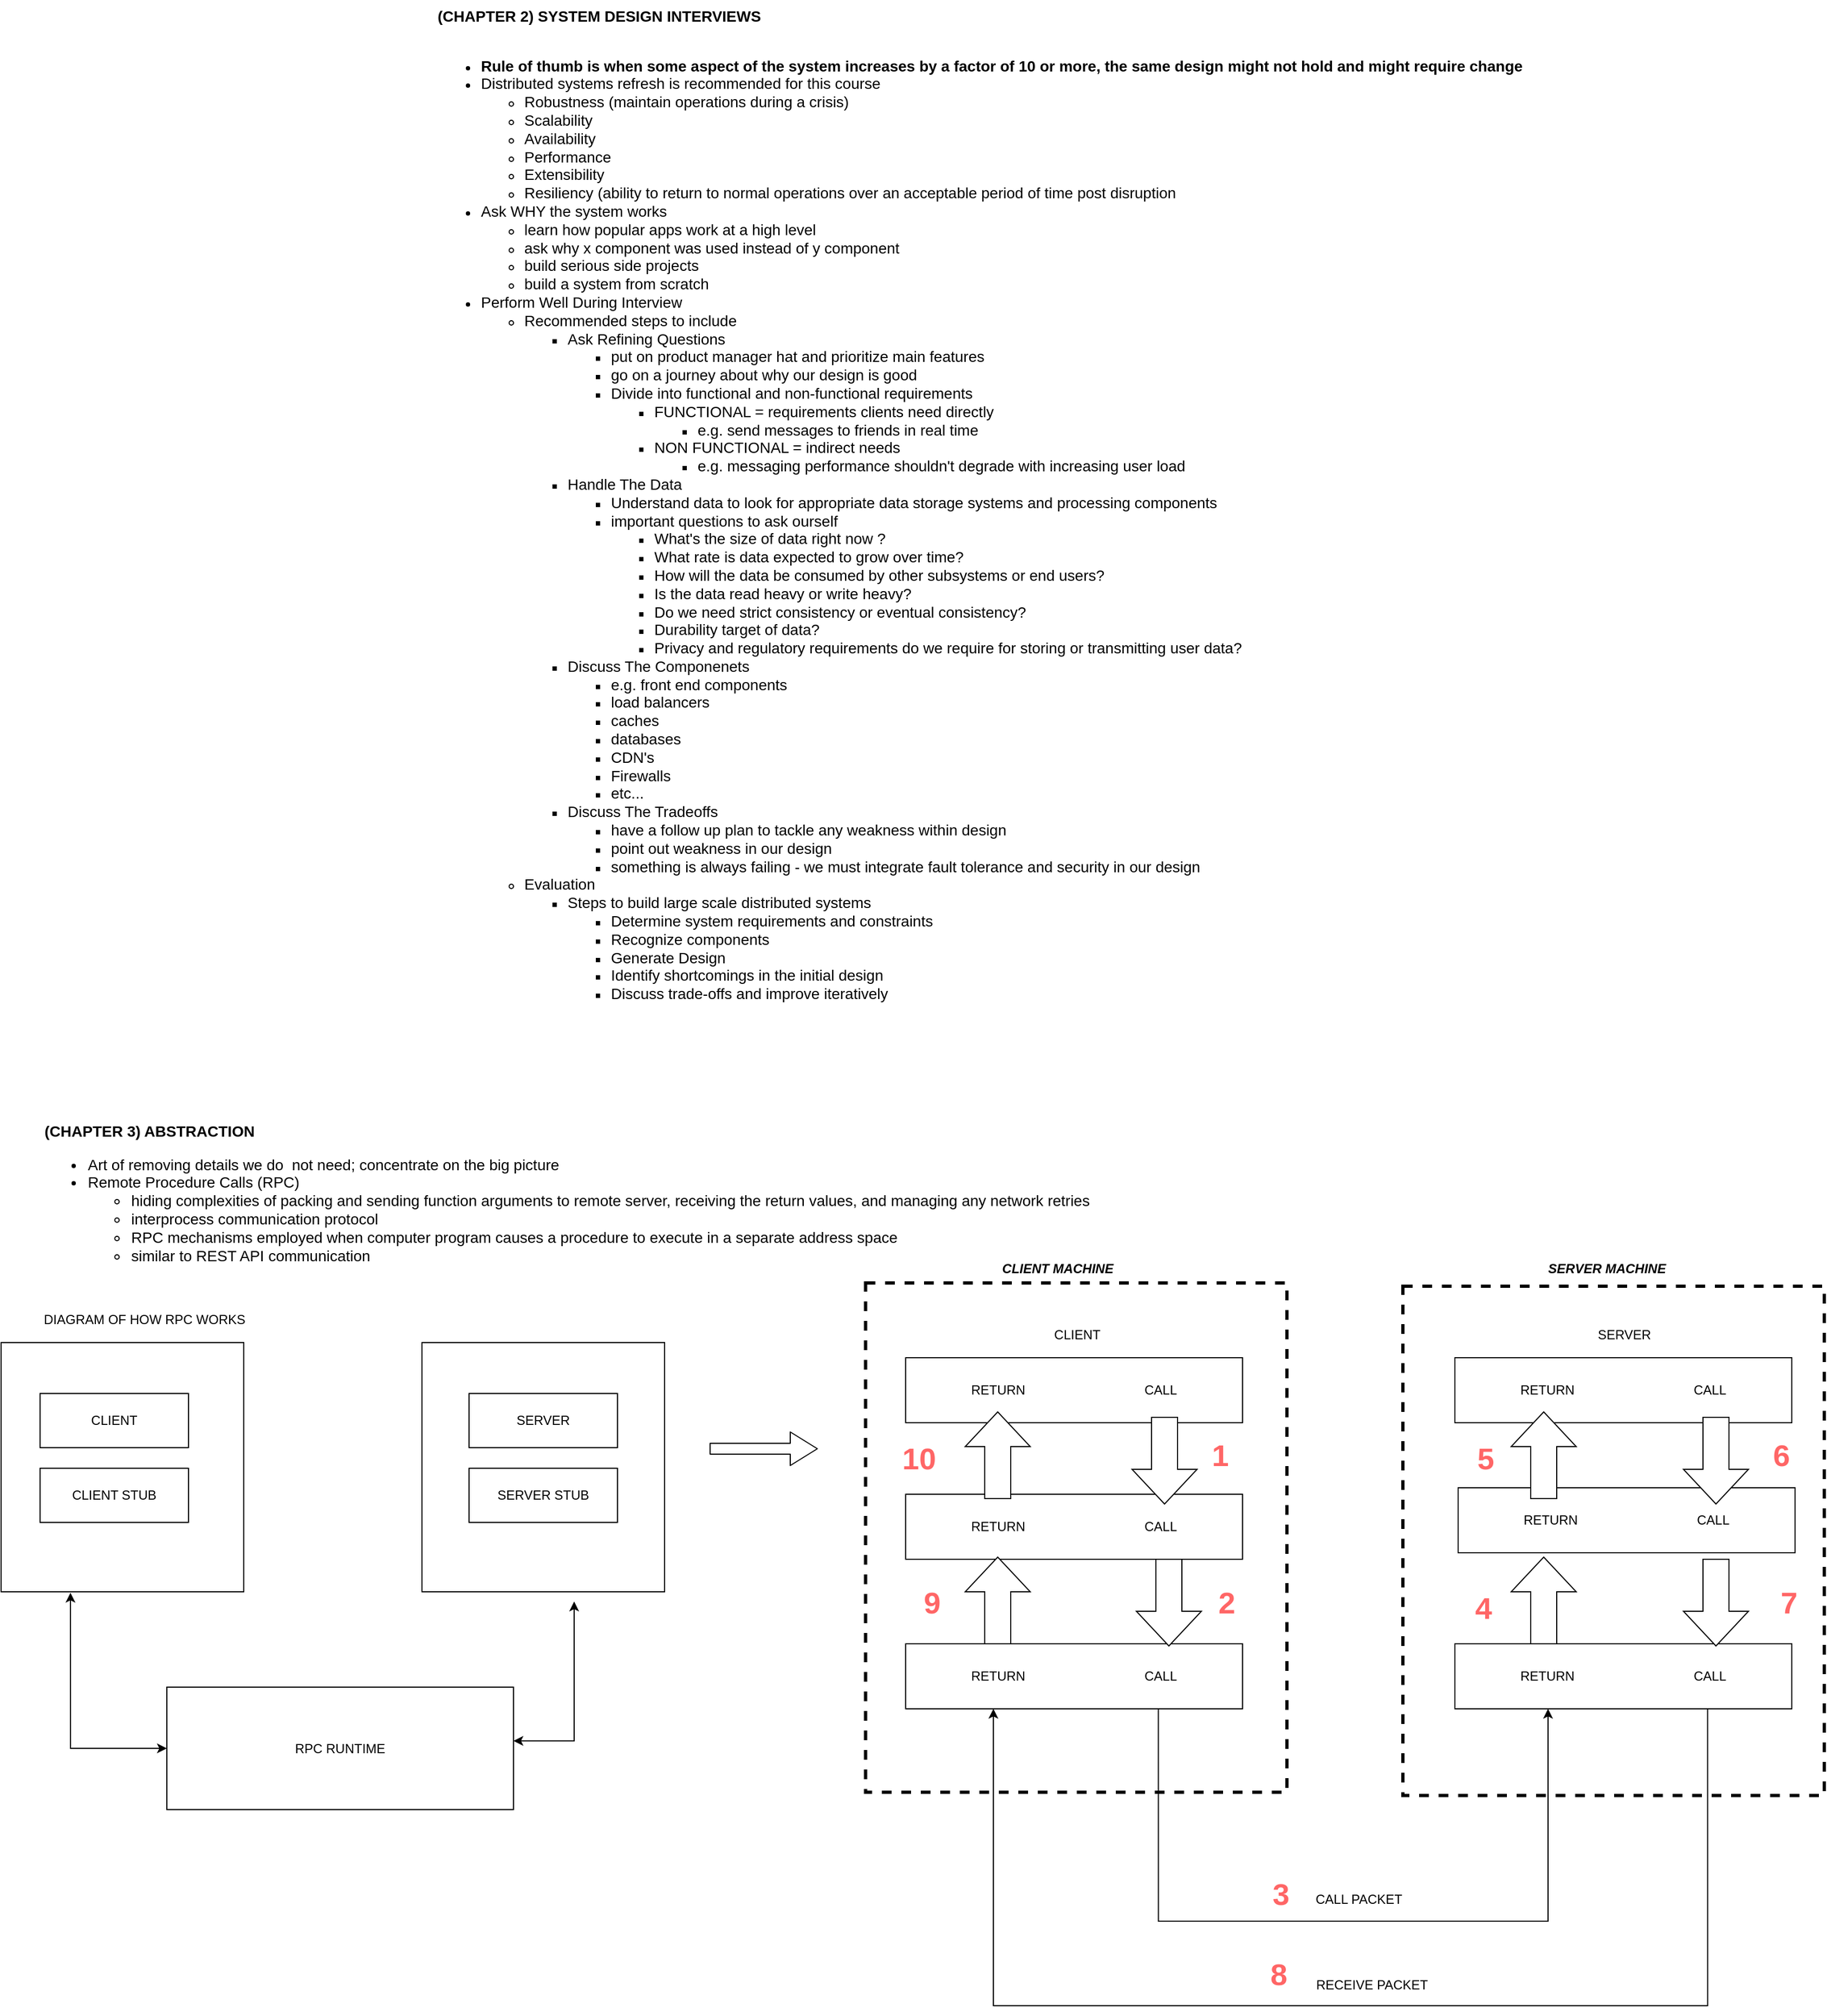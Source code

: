 <mxfile version="24.4.6" type="device">
  <diagram name="Page-1" id="mqSlGxhzuqs3_dw6EDk-">
    <mxGraphModel dx="3108" dy="2749" grid="0" gridSize="10" guides="1" tooltips="1" connect="1" arrows="1" fold="1" page="1" pageScale="1" pageWidth="850" pageHeight="1100" math="0" shadow="0">
      <root>
        <mxCell id="0" />
        <mxCell id="1" parent="0" />
        <mxCell id="9GiX7k3YX_MBMq_r-eMD-21" value="" style="whiteSpace=wrap;html=1;dashed=1;strokeWidth=3;" vertex="1" parent="1">
          <mxGeometry x="900" y="730" width="389" height="470" as="geometry" />
        </mxCell>
        <mxCell id="9GiX7k3YX_MBMq_r-eMD-20" value="" style="whiteSpace=wrap;html=1;dashed=1;strokeWidth=3;" vertex="1" parent="1">
          <mxGeometry x="404" y="727" width="389" height="470" as="geometry" />
        </mxCell>
        <mxCell id="9GiX7k3YX_MBMq_r-eMD-9" value="" style="whiteSpace=wrap;html=1;" vertex="1" parent="1">
          <mxGeometry x="-5.5" y="782" width="224" height="230" as="geometry" />
        </mxCell>
        <mxCell id="9GiX7k3YX_MBMq_r-eMD-8" value="" style="whiteSpace=wrap;html=1;" vertex="1" parent="1">
          <mxGeometry x="-394" y="782" width="224" height="230" as="geometry" />
        </mxCell>
        <mxCell id="sw1e_gQs27e_M16vDIyy-1" value="&lt;span style=&quot;font-size: 14px;&quot;&gt;&lt;b&gt;(CHAPTER 2) SYSTEM DESIGN INTERVIEWS&amp;nbsp;&lt;/b&gt;&lt;/span&gt;&lt;div&gt;&lt;span style=&quot;font-size: 14px;&quot;&gt;&lt;b&gt;&lt;br&gt;&lt;/b&gt;&lt;/span&gt;&lt;/div&gt;&lt;div&gt;&lt;ul&gt;&lt;li&gt;&lt;span style=&quot;font-size: 14px;&quot;&gt;&lt;b&gt;Rule of thumb is when some aspect of the system increases by a factor of 10 or more, the same design might not hold and might require change&amp;nbsp;&lt;/b&gt;&lt;/span&gt;&lt;/li&gt;&lt;li&gt;&lt;span style=&quot;font-size: 14px;&quot;&gt;Distributed systems refresh is recommended for this course&amp;nbsp;&lt;/span&gt;&lt;/li&gt;&lt;ul&gt;&lt;li&gt;&lt;span style=&quot;font-size: 14px;&quot;&gt;Robustness (maintain operations during a crisis)&lt;/span&gt;&lt;/li&gt;&lt;li&gt;&lt;span style=&quot;font-size: 14px;&quot;&gt;Scalability&lt;/span&gt;&lt;/li&gt;&lt;li&gt;&lt;span style=&quot;font-size: 14px;&quot;&gt;Availability&lt;/span&gt;&lt;/li&gt;&lt;li&gt;&lt;span style=&quot;font-size: 14px;&quot;&gt;Performance&amp;nbsp;&lt;/span&gt;&lt;/li&gt;&lt;li&gt;&lt;span style=&quot;font-size: 14px;&quot;&gt;Extensibility&lt;/span&gt;&lt;/li&gt;&lt;li&gt;&lt;span style=&quot;font-size: 14px;&quot;&gt;Resiliency (ability to return to normal operations over an acceptable period of time post disruption&lt;/span&gt;&lt;/li&gt;&lt;/ul&gt;&lt;li&gt;&lt;span style=&quot;font-size: 14px;&quot;&gt;Ask WHY the system works&amp;nbsp;&lt;/span&gt;&lt;/li&gt;&lt;ul&gt;&lt;li&gt;&lt;span style=&quot;font-size: 14px;&quot;&gt;learn how popular apps work at a high level&amp;nbsp;&lt;/span&gt;&lt;/li&gt;&lt;li&gt;&lt;span style=&quot;font-size: 14px;&quot;&gt;ask why x component was used instead of y component&amp;nbsp;&lt;/span&gt;&lt;/li&gt;&lt;li&gt;&lt;span style=&quot;font-size: 14px;&quot;&gt;build serious side projects&lt;/span&gt;&lt;/li&gt;&lt;li&gt;&lt;span style=&quot;font-size: 14px;&quot;&gt;build a system from scratch&amp;nbsp;&lt;/span&gt;&lt;/li&gt;&lt;/ul&gt;&lt;li&gt;&lt;span style=&quot;font-size: 14px;&quot;&gt;Perform Well During Interview&amp;nbsp;&lt;/span&gt;&lt;/li&gt;&lt;ul&gt;&lt;li&gt;&lt;span style=&quot;font-size: 14px;&quot;&gt;Recommended steps to include&amp;nbsp;&lt;/span&gt;&lt;/li&gt;&lt;ul&gt;&lt;li&gt;&lt;span style=&quot;font-size: 14px;&quot;&gt;Ask Refining Questions&amp;nbsp;&lt;/span&gt;&lt;/li&gt;&lt;ul&gt;&lt;li&gt;&lt;span style=&quot;font-size: 14px;&quot;&gt;put on product manager hat and prioritize main features&amp;nbsp;&lt;/span&gt;&lt;/li&gt;&lt;li&gt;&lt;span style=&quot;font-size: 14px;&quot;&gt;go on a journey about why our design is good&amp;nbsp;&lt;/span&gt;&lt;/li&gt;&lt;li&gt;&lt;span style=&quot;font-size: 14px;&quot;&gt;Divide into functional and non-functional requirements&amp;nbsp;&lt;/span&gt;&lt;/li&gt;&lt;ul&gt;&lt;li&gt;&lt;span style=&quot;font-size: 14px;&quot;&gt;FUNCTIONAL = requirements clients need directly&amp;nbsp;&lt;/span&gt;&lt;/li&gt;&lt;ul&gt;&lt;li&gt;&lt;span style=&quot;font-size: 14px;&quot;&gt;e.g. send messages to friends in real time&lt;/span&gt;&lt;/li&gt;&lt;/ul&gt;&lt;li&gt;&lt;span style=&quot;font-size: 14px;&quot;&gt;NON FUNCTIONAL = indirect needs&amp;nbsp;&lt;/span&gt;&lt;/li&gt;&lt;ul&gt;&lt;li&gt;&lt;span style=&quot;font-size: 14px;&quot;&gt;e.g. messaging performance shouldn&#39;t degrade with increasing user load&amp;nbsp;&lt;/span&gt;&lt;/li&gt;&lt;/ul&gt;&lt;/ul&gt;&lt;/ul&gt;&lt;li&gt;&lt;span style=&quot;font-size: 14px;&quot;&gt;Handle The Data&amp;nbsp;&lt;/span&gt;&lt;/li&gt;&lt;ul&gt;&lt;li&gt;&lt;span style=&quot;font-size: 14px;&quot;&gt;Understand data to look for appropriate data storage systems and processing components&amp;nbsp;&lt;/span&gt;&lt;/li&gt;&lt;li&gt;&lt;span style=&quot;font-size: 14px;&quot;&gt;important questions to ask ourself&amp;nbsp;&lt;/span&gt;&lt;/li&gt;&lt;ul&gt;&lt;li&gt;&lt;span style=&quot;font-size: 14px;&quot;&gt;What&#39;s the size of data right now ?&lt;/span&gt;&lt;/li&gt;&lt;li&gt;&lt;span style=&quot;font-size: 14px;&quot;&gt;What rate is data expected to grow over time?&lt;/span&gt;&lt;/li&gt;&lt;li&gt;&lt;span style=&quot;font-size: 14px;&quot;&gt;How will the data be consumed by other subsystems or end users?&lt;/span&gt;&lt;/li&gt;&lt;li&gt;&lt;span style=&quot;font-size: 14px;&quot;&gt;Is the data read heavy or write heavy?&lt;/span&gt;&lt;/li&gt;&lt;li&gt;&lt;span style=&quot;font-size: 14px;&quot;&gt;Do we need strict consistency or eventual consistency?&lt;/span&gt;&lt;/li&gt;&lt;li&gt;&lt;span style=&quot;font-size: 14px;&quot;&gt;Durability target of data?&lt;/span&gt;&lt;/li&gt;&lt;li&gt;&lt;span style=&quot;font-size: 14px;&quot;&gt;Privacy and regulatory requirements do we require for storing or transmitting user data?&lt;/span&gt;&lt;/li&gt;&lt;/ul&gt;&lt;/ul&gt;&lt;li&gt;&lt;span style=&quot;font-size: 14px;&quot;&gt;Discuss The Componenets&lt;/span&gt;&lt;/li&gt;&lt;ul&gt;&lt;li&gt;&lt;span style=&quot;font-size: 14px;&quot;&gt;e.g. front end components&lt;/span&gt;&lt;/li&gt;&lt;li&gt;&lt;span style=&quot;font-size: 14px;&quot;&gt;load balancers&lt;/span&gt;&lt;/li&gt;&lt;li&gt;&lt;span style=&quot;font-size: 14px;&quot;&gt;caches&lt;/span&gt;&lt;/li&gt;&lt;li&gt;&lt;span style=&quot;font-size: 14px;&quot;&gt;databases&lt;/span&gt;&lt;/li&gt;&lt;li&gt;&lt;span style=&quot;font-size: 14px;&quot;&gt;CDN&#39;s&lt;/span&gt;&lt;/li&gt;&lt;li&gt;&lt;span style=&quot;font-size: 14px;&quot;&gt;Firewalls&lt;/span&gt;&lt;/li&gt;&lt;li&gt;&lt;span style=&quot;font-size: 14px;&quot;&gt;etc...&lt;/span&gt;&lt;/li&gt;&lt;/ul&gt;&lt;li&gt;&lt;span style=&quot;font-size: 14px;&quot;&gt;Discuss The Tradeoffs&lt;/span&gt;&lt;/li&gt;&lt;ul&gt;&lt;li&gt;&lt;span style=&quot;font-size: 14px;&quot;&gt;have a follow up plan to tackle any weakness within design&amp;nbsp;&lt;/span&gt;&lt;/li&gt;&lt;li&gt;&lt;span style=&quot;font-size: 14px;&quot;&gt;point out weakness in our design&amp;nbsp;&lt;/span&gt;&lt;/li&gt;&lt;li&gt;&lt;span style=&quot;font-size: 14px;&quot;&gt;something is always failing - we must integrate fault tolerance and security in our design&lt;/span&gt;&lt;/li&gt;&lt;/ul&gt;&lt;/ul&gt;&lt;li&gt;&lt;span style=&quot;font-size: 14px;&quot;&gt;Evaluation&lt;/span&gt;&lt;/li&gt;&lt;ul&gt;&lt;li&gt;&lt;span style=&quot;font-size: 14px;&quot;&gt;Steps to build large scale distributed systems&amp;nbsp;&lt;/span&gt;&lt;/li&gt;&lt;ul&gt;&lt;li&gt;&lt;span style=&quot;font-size: 14px;&quot;&gt;Determine system requirements and constraints&amp;nbsp;&lt;/span&gt;&lt;/li&gt;&lt;li&gt;&lt;span style=&quot;font-size: 14px;&quot;&gt;Recognize components&amp;nbsp;&lt;/span&gt;&lt;/li&gt;&lt;li&gt;&lt;span style=&quot;font-size: 14px;&quot;&gt;Generate Design&amp;nbsp;&lt;/span&gt;&lt;/li&gt;&lt;li&gt;&lt;span style=&quot;font-size: 14px;&quot;&gt;Identify shortcomings in the initial design&amp;nbsp;&lt;/span&gt;&lt;/li&gt;&lt;li&gt;&lt;span style=&quot;font-size: 14px;&quot;&gt;Discuss trade-offs and improve iteratively&lt;/span&gt;&lt;/li&gt;&lt;/ul&gt;&lt;/ul&gt;&lt;/ul&gt;&lt;/ul&gt;&lt;/div&gt;" style="text;whiteSpace=wrap;html=1;" parent="1" vertex="1">
          <mxGeometry x="7" y="-457" width="1030" height="991" as="geometry" />
        </mxCell>
        <mxCell id="sw1e_gQs27e_M16vDIyy-2" value="&lt;div style=&quot;text-align: left; font-size: 14px;&quot;&gt;&lt;b style=&quot;background-color: initial;&quot;&gt;&lt;font style=&quot;font-size: 14px;&quot;&gt;(CHAPTER 3) ABSTRACTION&amp;nbsp;&lt;/font&gt;&lt;/b&gt;&lt;/div&gt;&lt;div style=&quot;font-size: 14px;&quot;&gt;&lt;ul style=&quot;&quot;&gt;&lt;li style=&quot;text-align: left;&quot;&gt;Art of removing details we do&amp;nbsp; not need; concentrate on the big picture&lt;/li&gt;&lt;li style=&quot;text-align: left;&quot;&gt;Remote Procedure Calls (RPC)&lt;/li&gt;&lt;ul&gt;&lt;li style=&quot;text-align: left;&quot;&gt;hiding complexities of packing and sending function arguments to remote server, receiving the return values, and managing any network retries&amp;nbsp;&lt;/li&gt;&lt;li style=&quot;text-align: left;&quot;&gt;interprocess communication protocol&amp;nbsp;&lt;/li&gt;&lt;li style=&quot;text-align: left;&quot;&gt;RPC mechanisms employed when computer program causes a procedure to execute in a separate address space&amp;nbsp;&lt;/li&gt;&lt;li style=&quot;text-align: left;&quot;&gt;similar to REST API communication&amp;nbsp;&lt;/li&gt;&lt;/ul&gt;&lt;/ul&gt;&lt;/div&gt;" style="text;html=1;align=center;verticalAlign=middle;resizable=0;points=[];autosize=1;strokeColor=none;fillColor=none;" parent="1" vertex="1">
          <mxGeometry x="-364" y="572" width="987" height="158" as="geometry" />
        </mxCell>
        <mxCell id="9GiX7k3YX_MBMq_r-eMD-2" value="DIAGRAM OF HOW RPC WORKS" style="text;html=1;align=center;verticalAlign=middle;resizable=0;points=[];autosize=1;strokeColor=none;fillColor=none;" vertex="1" parent="1">
          <mxGeometry x="-364" y="748" width="204" height="26" as="geometry" />
        </mxCell>
        <mxCell id="9GiX7k3YX_MBMq_r-eMD-3" value="CLIENT" style="whiteSpace=wrap;html=1;" vertex="1" parent="1">
          <mxGeometry x="-358" y="829" width="137" height="50" as="geometry" />
        </mxCell>
        <mxCell id="9GiX7k3YX_MBMq_r-eMD-5" value="CLIENT STUB" style="whiteSpace=wrap;html=1;" vertex="1" parent="1">
          <mxGeometry x="-358" y="898" width="137" height="50" as="geometry" />
        </mxCell>
        <mxCell id="9GiX7k3YX_MBMq_r-eMD-6" value="SERVER" style="whiteSpace=wrap;html=1;" vertex="1" parent="1">
          <mxGeometry x="38" y="829" width="137" height="50" as="geometry" />
        </mxCell>
        <mxCell id="9GiX7k3YX_MBMq_r-eMD-7" value="SERVER STUB" style="whiteSpace=wrap;html=1;" vertex="1" parent="1">
          <mxGeometry x="38" y="898" width="137" height="50" as="geometry" />
        </mxCell>
        <mxCell id="9GiX7k3YX_MBMq_r-eMD-10" value="RPC RUNTIME" style="whiteSpace=wrap;html=1;" vertex="1" parent="1">
          <mxGeometry x="-241" y="1100" width="320" height="113" as="geometry" />
        </mxCell>
        <mxCell id="9GiX7k3YX_MBMq_r-eMD-11" style="edgeStyle=orthogonalEdgeStyle;rounded=0;orthogonalLoop=1;jettySize=auto;html=1;entryX=0.286;entryY=1.004;entryDx=0;entryDy=0;entryPerimeter=0;startArrow=classic;startFill=1;" edge="1" parent="1" source="9GiX7k3YX_MBMq_r-eMD-10" target="9GiX7k3YX_MBMq_r-eMD-8">
          <mxGeometry relative="1" as="geometry">
            <Array as="points">
              <mxPoint x="-330" y="1157" />
            </Array>
          </mxGeometry>
        </mxCell>
        <mxCell id="9GiX7k3YX_MBMq_r-eMD-12" style="edgeStyle=orthogonalEdgeStyle;rounded=0;orthogonalLoop=1;jettySize=auto;html=1;startArrow=classic;startFill=1;" edge="1" parent="1">
          <mxGeometry relative="1" as="geometry">
            <mxPoint x="79" y="1149.57" as="sourcePoint" />
            <mxPoint x="135" y="1021" as="targetPoint" />
            <Array as="points">
              <mxPoint x="135.49" y="1150" />
            </Array>
          </mxGeometry>
        </mxCell>
        <mxCell id="9GiX7k3YX_MBMq_r-eMD-13" value="" style="edgeStyle=none;orthogonalLoop=1;jettySize=auto;html=1;shape=flexArrow;rounded=1;startSize=8;endSize=8;" edge="1" parent="1">
          <mxGeometry width="100" relative="1" as="geometry">
            <mxPoint x="260" y="880" as="sourcePoint" />
            <mxPoint x="360" y="880" as="targetPoint" />
            <Array as="points" />
          </mxGeometry>
        </mxCell>
        <mxCell id="9GiX7k3YX_MBMq_r-eMD-14" value="RETURN&lt;span style=&quot;white-space: pre;&quot;&gt;&#x9;&lt;/span&gt;&lt;span style=&quot;white-space: pre;&quot;&gt;&#x9;&lt;/span&gt;&lt;span style=&quot;white-space: pre;&quot;&gt;&#x9;&lt;/span&gt;&lt;span style=&quot;white-space: pre;&quot;&gt;&#x9;&lt;/span&gt;&lt;span style=&quot;white-space: pre;&quot;&gt;&#x9;&lt;/span&gt;CALL" style="whiteSpace=wrap;html=1;" vertex="1" parent="1">
          <mxGeometry x="441" y="796" width="311" height="60" as="geometry" />
        </mxCell>
        <mxCell id="9GiX7k3YX_MBMq_r-eMD-15" value="RETURN&lt;span style=&quot;white-space: pre;&quot;&gt;&#x9;&lt;/span&gt;&lt;span style=&quot;white-space: pre;&quot;&gt;&#x9;&lt;/span&gt;&lt;span style=&quot;white-space: pre;&quot;&gt;&#x9;&lt;/span&gt;&lt;span style=&quot;white-space: pre;&quot;&gt;&#x9;&lt;/span&gt;&lt;span style=&quot;white-space: pre;&quot;&gt;&#x9;&lt;/span&gt;CALL" style="whiteSpace=wrap;html=1;" vertex="1" parent="1">
          <mxGeometry x="441" y="922" width="311" height="60" as="geometry" />
        </mxCell>
        <mxCell id="9GiX7k3YX_MBMq_r-eMD-34" style="edgeStyle=orthogonalEdgeStyle;rounded=0;orthogonalLoop=1;jettySize=auto;html=1;exitX=0.75;exitY=1;exitDx=0;exitDy=0;" edge="1" parent="1" source="9GiX7k3YX_MBMq_r-eMD-16" target="9GiX7k3YX_MBMq_r-eMD-17">
          <mxGeometry relative="1" as="geometry">
            <Array as="points">
              <mxPoint x="674" y="1316" />
              <mxPoint x="1034" y="1316" />
            </Array>
          </mxGeometry>
        </mxCell>
        <mxCell id="9GiX7k3YX_MBMq_r-eMD-16" value="RETURN&lt;span style=&quot;white-space: pre;&quot;&gt;&#x9;&lt;/span&gt;&lt;span style=&quot;white-space: pre;&quot;&gt;&#x9;&lt;/span&gt;&lt;span style=&quot;white-space: pre;&quot;&gt;&#x9;&lt;/span&gt;&lt;span style=&quot;white-space: pre;&quot;&gt;&#x9;&lt;/span&gt;&lt;span style=&quot;white-space: pre;&quot;&gt;&#x9;&lt;/span&gt;CALL" style="whiteSpace=wrap;html=1;" vertex="1" parent="1">
          <mxGeometry x="441" y="1060" width="311" height="60" as="geometry" />
        </mxCell>
        <mxCell id="9GiX7k3YX_MBMq_r-eMD-36" style="edgeStyle=orthogonalEdgeStyle;rounded=0;orthogonalLoop=1;jettySize=auto;html=1;exitX=0.75;exitY=1;exitDx=0;exitDy=0;" edge="1" parent="1" source="9GiX7k3YX_MBMq_r-eMD-17" target="9GiX7k3YX_MBMq_r-eMD-16">
          <mxGeometry relative="1" as="geometry">
            <Array as="points">
              <mxPoint x="1181" y="1394" />
              <mxPoint x="522" y="1394" />
            </Array>
          </mxGeometry>
        </mxCell>
        <mxCell id="9GiX7k3YX_MBMq_r-eMD-17" value="RETURN&lt;span style=&quot;white-space: pre;&quot;&gt;&#x9;&lt;/span&gt;&lt;span style=&quot;white-space: pre;&quot;&gt;&#x9;&lt;/span&gt;&lt;span style=&quot;white-space: pre;&quot;&gt;&#x9;&lt;/span&gt;&lt;span style=&quot;white-space: pre;&quot;&gt;&#x9;&lt;/span&gt;&lt;span style=&quot;white-space: pre;&quot;&gt;&#x9;&lt;/span&gt;CALL" style="whiteSpace=wrap;html=1;" vertex="1" parent="1">
          <mxGeometry x="948" y="1060" width="311" height="60" as="geometry" />
        </mxCell>
        <mxCell id="9GiX7k3YX_MBMq_r-eMD-18" value="RETURN&lt;span style=&quot;white-space: pre;&quot;&gt;&#x9;&lt;/span&gt;&lt;span style=&quot;white-space: pre;&quot;&gt;&#x9;&lt;/span&gt;&lt;span style=&quot;white-space: pre;&quot;&gt;&#x9;&lt;/span&gt;&lt;span style=&quot;white-space: pre;&quot;&gt;&#x9;&lt;/span&gt;&lt;span style=&quot;white-space: pre;&quot;&gt;&#x9;&lt;/span&gt;CALL" style="whiteSpace=wrap;html=1;" vertex="1" parent="1">
          <mxGeometry x="951" y="916" width="311" height="60" as="geometry" />
        </mxCell>
        <mxCell id="9GiX7k3YX_MBMq_r-eMD-19" value="RETURN&lt;span style=&quot;white-space: pre;&quot;&gt;&#x9;&lt;/span&gt;&lt;span style=&quot;white-space: pre;&quot;&gt;&#x9;&lt;/span&gt;&lt;span style=&quot;white-space: pre;&quot;&gt;&#x9;&lt;/span&gt;&lt;span style=&quot;white-space: pre;&quot;&gt;&#x9;&lt;/span&gt;&lt;span style=&quot;white-space: pre;&quot;&gt;&#x9;&lt;/span&gt;CALL" style="whiteSpace=wrap;html=1;" vertex="1" parent="1">
          <mxGeometry x="948" y="796" width="311" height="60" as="geometry" />
        </mxCell>
        <mxCell id="9GiX7k3YX_MBMq_r-eMD-22" value="" style="shape=singleArrow;whiteSpace=wrap;html=1;arrowWidth=0.4;arrowSize=0.4;direction=south;" vertex="1" parent="1">
          <mxGeometry x="654" y="982" width="60" height="80" as="geometry" />
        </mxCell>
        <mxCell id="9GiX7k3YX_MBMq_r-eMD-24" value="" style="shape=singleArrow;whiteSpace=wrap;html=1;arrowWidth=0.4;arrowSize=0.4;direction=south;" vertex="1" parent="1">
          <mxGeometry x="650" y="851" width="60" height="80" as="geometry" />
        </mxCell>
        <mxCell id="9GiX7k3YX_MBMq_r-eMD-25" value="" style="shape=singleArrow;whiteSpace=wrap;html=1;arrowWidth=0.4;arrowSize=0.4;direction=south;" vertex="1" parent="1">
          <mxGeometry x="1159" y="851" width="60" height="80" as="geometry" />
        </mxCell>
        <mxCell id="9GiX7k3YX_MBMq_r-eMD-26" value="" style="shape=singleArrow;whiteSpace=wrap;html=1;arrowWidth=0.4;arrowSize=0.4;direction=south;" vertex="1" parent="1">
          <mxGeometry x="1159" y="982" width="60" height="80" as="geometry" />
        </mxCell>
        <mxCell id="9GiX7k3YX_MBMq_r-eMD-27" value="" style="shape=singleArrow;whiteSpace=wrap;html=1;arrowWidth=0.4;arrowSize=0.4;direction=north;" vertex="1" parent="1">
          <mxGeometry x="496" y="980" width="60" height="80" as="geometry" />
        </mxCell>
        <mxCell id="9GiX7k3YX_MBMq_r-eMD-28" value="" style="shape=singleArrow;whiteSpace=wrap;html=1;arrowWidth=0.4;arrowSize=0.4;direction=north;" vertex="1" parent="1">
          <mxGeometry x="496" y="846" width="60" height="80" as="geometry" />
        </mxCell>
        <mxCell id="9GiX7k3YX_MBMq_r-eMD-29" value="" style="shape=singleArrow;whiteSpace=wrap;html=1;arrowWidth=0.4;arrowSize=0.4;direction=north;" vertex="1" parent="1">
          <mxGeometry x="1000" y="980" width="60" height="80" as="geometry" />
        </mxCell>
        <mxCell id="9GiX7k3YX_MBMq_r-eMD-30" value="" style="shape=singleArrow;whiteSpace=wrap;html=1;arrowWidth=0.4;arrowSize=0.4;direction=north;" vertex="1" parent="1">
          <mxGeometry x="1000" y="846" width="60" height="80" as="geometry" />
        </mxCell>
        <mxCell id="9GiX7k3YX_MBMq_r-eMD-35" value="CALL PACKET" style="text;html=1;align=center;verticalAlign=middle;resizable=0;points=[];autosize=1;strokeColor=none;fillColor=none;" vertex="1" parent="1">
          <mxGeometry x="810" y="1283" width="98" height="26" as="geometry" />
        </mxCell>
        <mxCell id="9GiX7k3YX_MBMq_r-eMD-37" value="RECEIVE PACKET" style="text;html=1;align=center;verticalAlign=middle;resizable=0;points=[];autosize=1;strokeColor=none;fillColor=none;" vertex="1" parent="1">
          <mxGeometry x="810" y="1362" width="121" height="26" as="geometry" />
        </mxCell>
        <mxCell id="9GiX7k3YX_MBMq_r-eMD-38" value="CLIENT" style="text;html=1;align=center;verticalAlign=middle;resizable=0;points=[];autosize=1;strokeColor=none;fillColor=none;" vertex="1" parent="1">
          <mxGeometry x="568" y="762" width="61" height="26" as="geometry" />
        </mxCell>
        <mxCell id="9GiX7k3YX_MBMq_r-eMD-40" value="SERVER" style="text;html=1;align=center;verticalAlign=middle;resizable=0;points=[];autosize=1;strokeColor=none;fillColor=none;" vertex="1" parent="1">
          <mxGeometry x="1070" y="762" width="67" height="26" as="geometry" />
        </mxCell>
        <mxCell id="9GiX7k3YX_MBMq_r-eMD-41" value="&lt;b&gt;&lt;i&gt;CLIENT MACHINE&lt;/i&gt;&lt;/b&gt;" style="text;html=1;align=center;verticalAlign=middle;resizable=0;points=[];autosize=1;strokeColor=none;fillColor=none;" vertex="1" parent="1">
          <mxGeometry x="520" y="701" width="121" height="26" as="geometry" />
        </mxCell>
        <mxCell id="9GiX7k3YX_MBMq_r-eMD-42" value="&lt;b&gt;&lt;i&gt;SERVER MACHINE&lt;/i&gt;&lt;/b&gt;" style="text;html=1;align=center;verticalAlign=middle;resizable=0;points=[];autosize=1;strokeColor=none;fillColor=none;" vertex="1" parent="1">
          <mxGeometry x="1025" y="701" width="126" height="26" as="geometry" />
        </mxCell>
        <mxCell id="9GiX7k3YX_MBMq_r-eMD-43" value="&lt;b&gt;&lt;font color=&quot;#ff6666&quot; style=&quot;font-size: 28px;&quot;&gt;2&lt;/font&gt;&lt;/b&gt;" style="text;html=1;align=center;verticalAlign=middle;resizable=0;points=[];autosize=1;strokeColor=none;fillColor=none;" vertex="1" parent="1">
          <mxGeometry x="720" y="999" width="34" height="46" as="geometry" />
        </mxCell>
        <mxCell id="9GiX7k3YX_MBMq_r-eMD-44" value="&lt;b&gt;&lt;font color=&quot;#ff6666&quot; style=&quot;font-size: 28px;&quot;&gt;1&lt;/font&gt;&lt;/b&gt;" style="text;html=1;align=center;verticalAlign=middle;resizable=0;points=[];autosize=1;strokeColor=none;fillColor=none;" vertex="1" parent="1">
          <mxGeometry x="714" y="863" width="34" height="46" as="geometry" />
        </mxCell>
        <mxCell id="9GiX7k3YX_MBMq_r-eMD-45" value="&lt;b&gt;&lt;font color=&quot;#ff6666&quot; style=&quot;font-size: 28px;&quot;&gt;4&lt;/font&gt;&lt;/b&gt;" style="text;html=1;align=center;verticalAlign=middle;resizable=0;points=[];autosize=1;strokeColor=none;fillColor=none;" vertex="1" parent="1">
          <mxGeometry x="957" y="1004" width="34" height="46" as="geometry" />
        </mxCell>
        <mxCell id="9GiX7k3YX_MBMq_r-eMD-46" value="&lt;b&gt;&lt;font color=&quot;#ff6666&quot; style=&quot;font-size: 28px;&quot;&gt;3&lt;/font&gt;&lt;/b&gt;" style="text;html=1;align=center;verticalAlign=middle;resizable=0;points=[];autosize=1;strokeColor=none;fillColor=none;" vertex="1" parent="1">
          <mxGeometry x="770" y="1268" width="34" height="46" as="geometry" />
        </mxCell>
        <mxCell id="9GiX7k3YX_MBMq_r-eMD-47" value="&lt;b&gt;&lt;font color=&quot;#ff6666&quot; style=&quot;font-size: 28px;&quot;&gt;7&lt;/font&gt;&lt;/b&gt;" style="text;html=1;align=center;verticalAlign=middle;resizable=0;points=[];autosize=1;strokeColor=none;fillColor=none;" vertex="1" parent="1">
          <mxGeometry x="1239" y="999" width="34" height="46" as="geometry" />
        </mxCell>
        <mxCell id="9GiX7k3YX_MBMq_r-eMD-48" value="&lt;b&gt;&lt;font color=&quot;#ff6666&quot; style=&quot;font-size: 28px;&quot;&gt;6&lt;/font&gt;&lt;/b&gt;" style="text;html=1;align=center;verticalAlign=middle;resizable=0;points=[];autosize=1;strokeColor=none;fillColor=none;" vertex="1" parent="1">
          <mxGeometry x="1232" y="863" width="34" height="46" as="geometry" />
        </mxCell>
        <mxCell id="9GiX7k3YX_MBMq_r-eMD-49" value="&lt;b&gt;&lt;font color=&quot;#ff6666&quot; style=&quot;font-size: 28px;&quot;&gt;5&lt;/font&gt;&lt;/b&gt;" style="text;html=1;align=center;verticalAlign=middle;resizable=0;points=[];autosize=1;strokeColor=none;fillColor=none;" vertex="1" parent="1">
          <mxGeometry x="959" y="866" width="34" height="46" as="geometry" />
        </mxCell>
        <mxCell id="9GiX7k3YX_MBMq_r-eMD-50" value="&lt;b&gt;&lt;font color=&quot;#ff6666&quot; style=&quot;font-size: 28px;&quot;&gt;9&lt;/font&gt;&lt;/b&gt;" style="text;html=1;align=center;verticalAlign=middle;resizable=0;points=[];autosize=1;strokeColor=none;fillColor=none;" vertex="1" parent="1">
          <mxGeometry x="448" y="999" width="34" height="46" as="geometry" />
        </mxCell>
        <mxCell id="9GiX7k3YX_MBMq_r-eMD-51" value="&lt;b&gt;&lt;font color=&quot;#ff6666&quot; style=&quot;font-size: 28px;&quot;&gt;8&lt;/font&gt;&lt;/b&gt;" style="text;html=1;align=center;verticalAlign=middle;resizable=0;points=[];autosize=1;strokeColor=none;fillColor=none;" vertex="1" parent="1">
          <mxGeometry x="768" y="1342" width="34" height="46" as="geometry" />
        </mxCell>
        <mxCell id="9GiX7k3YX_MBMq_r-eMD-52" value="&lt;b&gt;&lt;font color=&quot;#ff6666&quot; style=&quot;font-size: 28px;&quot;&gt;10&lt;/font&gt;&lt;/b&gt;" style="text;html=1;align=center;verticalAlign=middle;resizable=0;points=[];autosize=1;strokeColor=none;fillColor=none;" vertex="1" parent="1">
          <mxGeometry x="428" y="866" width="49" height="46" as="geometry" />
        </mxCell>
      </root>
    </mxGraphModel>
  </diagram>
</mxfile>

